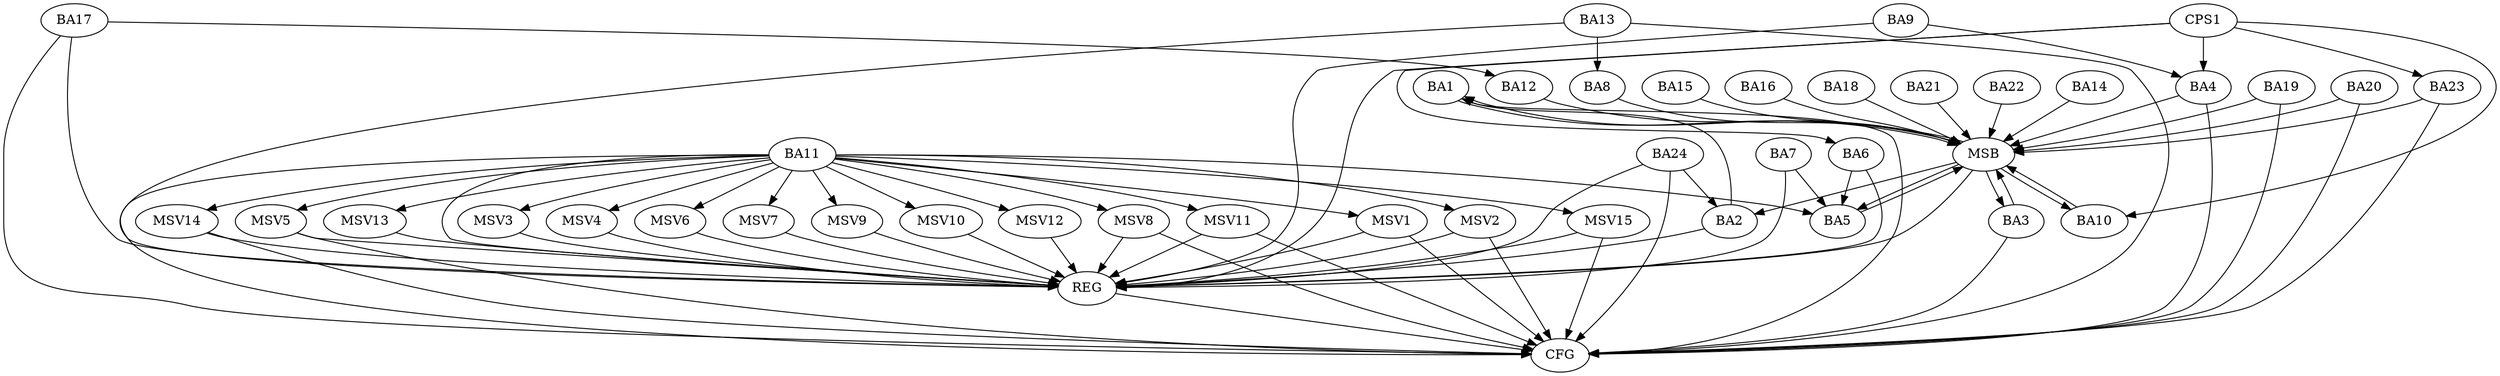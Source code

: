 strict digraph G {
  BA1 [ label="BA1" ];
  BA2 [ label="BA2" ];
  BA3 [ label="BA3" ];
  BA4 [ label="BA4" ];
  BA5 [ label="BA5" ];
  BA6 [ label="BA6" ];
  BA7 [ label="BA7" ];
  BA8 [ label="BA8" ];
  BA9 [ label="BA9" ];
  BA10 [ label="BA10" ];
  BA11 [ label="BA11" ];
  BA12 [ label="BA12" ];
  BA13 [ label="BA13" ];
  BA14 [ label="BA14" ];
  BA15 [ label="BA15" ];
  BA16 [ label="BA16" ];
  BA17 [ label="BA17" ];
  BA18 [ label="BA18" ];
  BA19 [ label="BA19" ];
  BA20 [ label="BA20" ];
  BA21 [ label="BA21" ];
  BA22 [ label="BA22" ];
  BA23 [ label="BA23" ];
  BA24 [ label="BA24" ];
  CPS1 [ label="CPS1" ];
  REG [ label="REG" ];
  MSB [ label="MSB" ];
  CFG [ label="CFG" ];
  MSV1 [ label="MSV1" ];
  MSV2 [ label="MSV2" ];
  MSV3 [ label="MSV3" ];
  MSV4 [ label="MSV4" ];
  MSV5 [ label="MSV5" ];
  MSV6 [ label="MSV6" ];
  MSV7 [ label="MSV7" ];
  MSV8 [ label="MSV8" ];
  MSV9 [ label="MSV9" ];
  MSV10 [ label="MSV10" ];
  MSV11 [ label="MSV11" ];
  MSV12 [ label="MSV12" ];
  MSV13 [ label="MSV13" ];
  MSV14 [ label="MSV14" ];
  MSV15 [ label="MSV15" ];
  BA2 -> BA1;
  BA6 -> BA5;
  BA7 -> BA5;
  BA9 -> BA4;
  BA11 -> BA5;
  BA13 -> BA8;
  BA17 -> BA12;
  BA24 -> BA2;
  CPS1 -> BA10;
  CPS1 -> BA6;
  CPS1 -> BA23;
  CPS1 -> BA4;
  BA2 -> REG;
  BA6 -> REG;
  BA7 -> REG;
  BA9 -> REG;
  BA11 -> REG;
  BA13 -> REG;
  BA17 -> REG;
  BA24 -> REG;
  CPS1 -> REG;
  BA1 -> MSB;
  MSB -> BA2;
  MSB -> REG;
  BA3 -> MSB;
  MSB -> BA1;
  BA4 -> MSB;
  MSB -> BA3;
  BA5 -> MSB;
  BA8 -> MSB;
  BA10 -> MSB;
  BA12 -> MSB;
  BA14 -> MSB;
  BA15 -> MSB;
  MSB -> BA5;
  BA16 -> MSB;
  BA18 -> MSB;
  BA19 -> MSB;
  MSB -> BA10;
  BA20 -> MSB;
  BA21 -> MSB;
  BA22 -> MSB;
  BA23 -> MSB;
  BA19 -> CFG;
  BA13 -> CFG;
  BA4 -> CFG;
  BA24 -> CFG;
  BA1 -> CFG;
  BA11 -> CFG;
  BA23 -> CFG;
  BA3 -> CFG;
  BA17 -> CFG;
  BA20 -> CFG;
  REG -> CFG;
  BA11 -> MSV1;
  MSV1 -> REG;
  MSV1 -> CFG;
  BA11 -> MSV2;
  BA11 -> MSV3;
  BA11 -> MSV4;
  BA11 -> MSV5;
  MSV2 -> REG;
  MSV2 -> CFG;
  MSV3 -> REG;
  MSV4 -> REG;
  MSV5 -> REG;
  MSV5 -> CFG;
  BA11 -> MSV6;
  MSV6 -> REG;
  BA11 -> MSV7;
  MSV7 -> REG;
  BA11 -> MSV8;
  MSV8 -> REG;
  MSV8 -> CFG;
  BA11 -> MSV9;
  MSV9 -> REG;
  BA11 -> MSV10;
  BA11 -> MSV11;
  MSV10 -> REG;
  MSV11 -> REG;
  MSV11 -> CFG;
  BA11 -> MSV12;
  MSV12 -> REG;
  BA11 -> MSV13;
  MSV13 -> REG;
  BA11 -> MSV14;
  BA11 -> MSV15;
  MSV14 -> REG;
  MSV14 -> CFG;
  MSV15 -> REG;
  MSV15 -> CFG;
}
